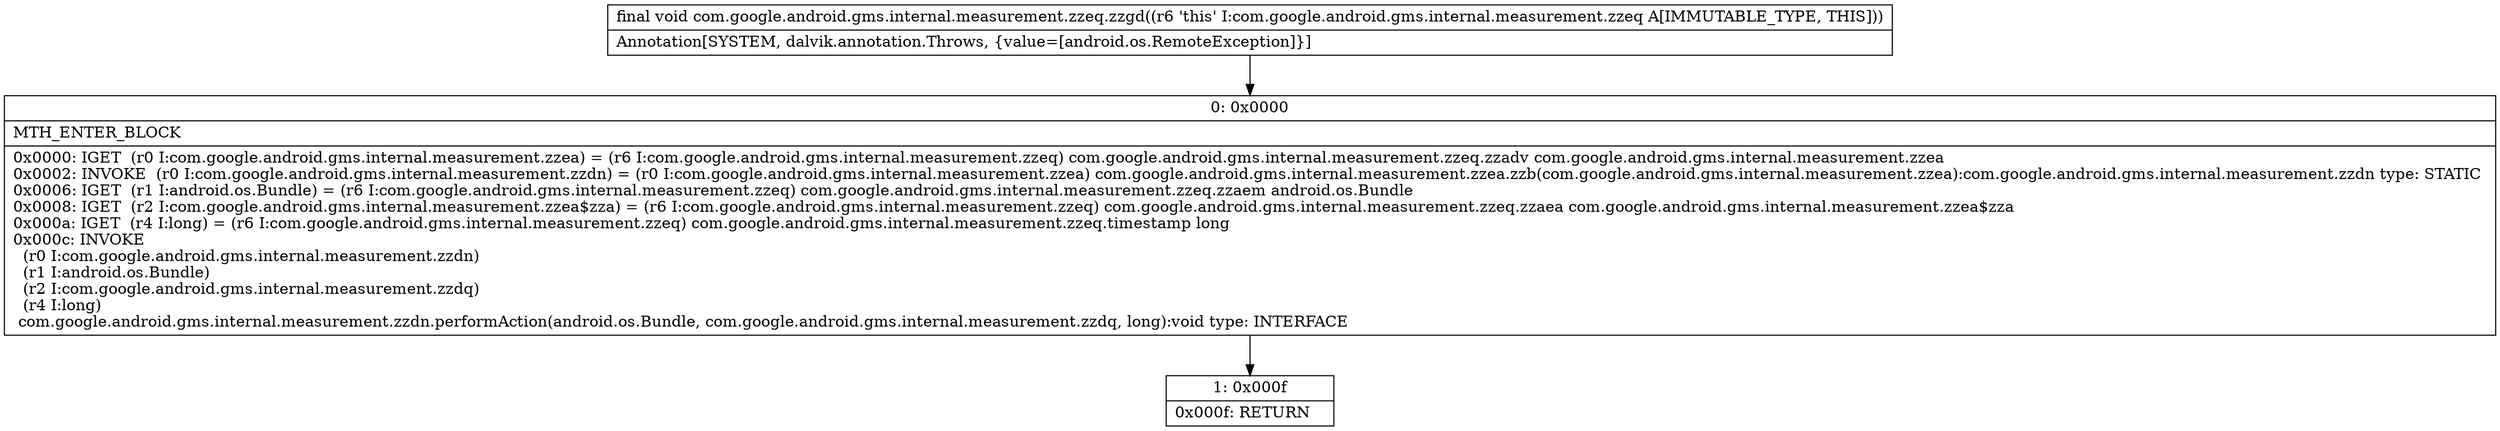 digraph "CFG forcom.google.android.gms.internal.measurement.zzeq.zzgd()V" {
Node_0 [shape=record,label="{0\:\ 0x0000|MTH_ENTER_BLOCK\l|0x0000: IGET  (r0 I:com.google.android.gms.internal.measurement.zzea) = (r6 I:com.google.android.gms.internal.measurement.zzeq) com.google.android.gms.internal.measurement.zzeq.zzadv com.google.android.gms.internal.measurement.zzea \l0x0002: INVOKE  (r0 I:com.google.android.gms.internal.measurement.zzdn) = (r0 I:com.google.android.gms.internal.measurement.zzea) com.google.android.gms.internal.measurement.zzea.zzb(com.google.android.gms.internal.measurement.zzea):com.google.android.gms.internal.measurement.zzdn type: STATIC \l0x0006: IGET  (r1 I:android.os.Bundle) = (r6 I:com.google.android.gms.internal.measurement.zzeq) com.google.android.gms.internal.measurement.zzeq.zzaem android.os.Bundle \l0x0008: IGET  (r2 I:com.google.android.gms.internal.measurement.zzea$zza) = (r6 I:com.google.android.gms.internal.measurement.zzeq) com.google.android.gms.internal.measurement.zzeq.zzaea com.google.android.gms.internal.measurement.zzea$zza \l0x000a: IGET  (r4 I:long) = (r6 I:com.google.android.gms.internal.measurement.zzeq) com.google.android.gms.internal.measurement.zzeq.timestamp long \l0x000c: INVOKE  \l  (r0 I:com.google.android.gms.internal.measurement.zzdn)\l  (r1 I:android.os.Bundle)\l  (r2 I:com.google.android.gms.internal.measurement.zzdq)\l  (r4 I:long)\l com.google.android.gms.internal.measurement.zzdn.performAction(android.os.Bundle, com.google.android.gms.internal.measurement.zzdq, long):void type: INTERFACE \l}"];
Node_1 [shape=record,label="{1\:\ 0x000f|0x000f: RETURN   \l}"];
MethodNode[shape=record,label="{final void com.google.android.gms.internal.measurement.zzeq.zzgd((r6 'this' I:com.google.android.gms.internal.measurement.zzeq A[IMMUTABLE_TYPE, THIS]))  | Annotation[SYSTEM, dalvik.annotation.Throws, \{value=[android.os.RemoteException]\}]\l}"];
MethodNode -> Node_0;
Node_0 -> Node_1;
}

